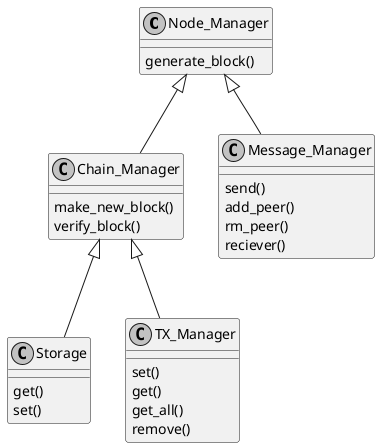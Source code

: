 @startuml
skinparam shadowing false
skinparam monochrome true

Node_Manager <|-- Chain_Manager
Node_Manager <|-- Message_Manager
Chain_Manager <|-- Storage
Chain_Manager <|-- TX_Manager

Node_Manager : generate_block()

Message_Manager : send()
Message_Manager : add_peer()
Message_Manager : rm_peer()
Message_Manager : reciever()

Chain_Manager : make_new_block()
Chain_Manager : verify_block()

Storage : get()
Storage : set()

TX_Manager : set()
TX_Manager : get()
TX_Manager : get_all()
TX_Manager : remove()
@enduml

